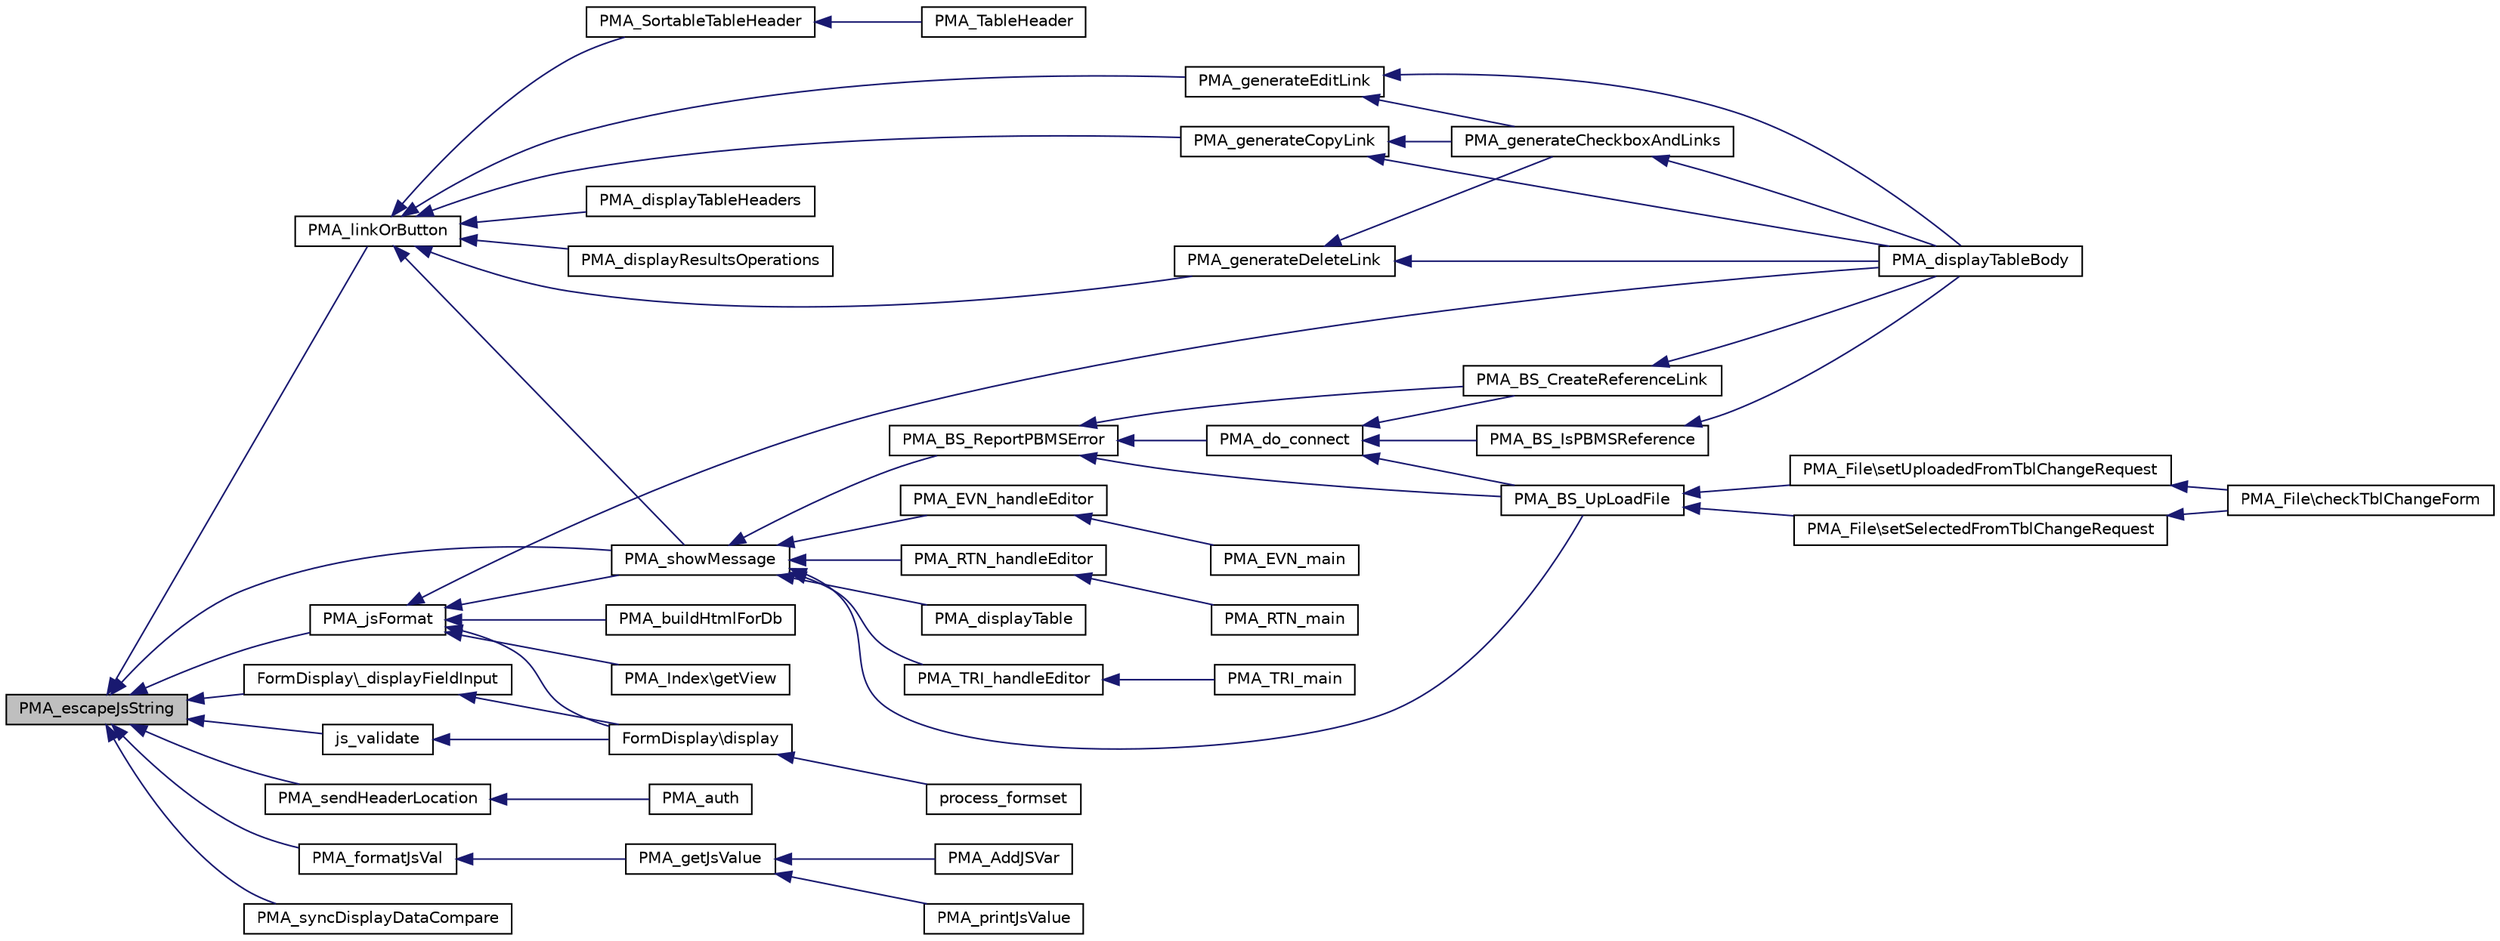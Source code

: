 digraph G
{
  edge [fontname="Helvetica",fontsize="10",labelfontname="Helvetica",labelfontsize="10"];
  node [fontname="Helvetica",fontsize="10",shape=record];
  rankdir="LR";
  Node1 [label="PMA_escapeJsString",height=0.2,width=0.4,color="black", fillcolor="grey75", style="filled" fontcolor="black"];
  Node1 -> Node2 [dir="back",color="midnightblue",fontsize="10",style="solid",fontname="Helvetica"];
  Node2 [label="PMA_showMessage",height=0.2,width=0.4,color="black", fillcolor="white", style="filled",URL="$common_8lib_8php.html#ac856542e67ea0192bc0fc7fd1fb21d09",tooltip="displays the message and the query usually the message is the result of the query executed..."];
  Node2 -> Node3 [dir="back",color="midnightblue",fontsize="10",style="solid",fontname="Helvetica"];
  Node3 [label="PMA_BS_ReportPBMSError",height=0.2,width=0.4,color="black", fillcolor="white", style="filled",URL="$blobstreaming_8lib_8php.html#afd189175fc3a153d7519dc5aae546d50",tooltip="Retrieves and shows PBMS error."];
  Node3 -> Node4 [dir="back",color="midnightblue",fontsize="10",style="solid",fontname="Helvetica"];
  Node4 [label="PMA_do_connect",height=0.2,width=0.4,color="black", fillcolor="white", style="filled",URL="$blobstreaming_8lib_8php.html#a3d8545d55406624bab0917251b4d0105",tooltip="Tries to connect to PBMS server."];
  Node4 -> Node5 [dir="back",color="midnightblue",fontsize="10",style="solid",fontname="Helvetica"];
  Node5 [label="PMA_BS_IsPBMSReference",height=0.2,width=0.4,color="black", fillcolor="white", style="filled",URL="$blobstreaming_8lib_8php.html#a273956962a60db84a31283ba7991c044",tooltip="Checks whether the BLOB reference looks valid."];
  Node5 -> Node6 [dir="back",color="midnightblue",fontsize="10",style="solid",fontname="Helvetica"];
  Node6 [label="PMA_displayTableBody",height=0.2,width=0.4,color="black", fillcolor="white", style="filled",URL="$display__tbl_8lib_8php.html#a584c8e9b54e86afef57d654e60a836ed",tooltip="Displays the body of the results table."];
  Node4 -> Node7 [dir="back",color="midnightblue",fontsize="10",style="solid",fontname="Helvetica"];
  Node7 [label="PMA_BS_CreateReferenceLink",height=0.2,width=0.4,color="black", fillcolor="white", style="filled",URL="$blobstreaming_8lib_8php.html#a87b824dda195c745386060c163ee0bd7"];
  Node7 -> Node6 [dir="back",color="midnightblue",fontsize="10",style="solid",fontname="Helvetica"];
  Node4 -> Node8 [dir="back",color="midnightblue",fontsize="10",style="solid",fontname="Helvetica"];
  Node8 [label="PMA_BS_UpLoadFile",height=0.2,width=0.4,color="black", fillcolor="white", style="filled",URL="$blobstreaming_8lib_8php.html#a987ba4328adf59f089fd1bdc7b04fd32"];
  Node8 -> Node9 [dir="back",color="midnightblue",fontsize="10",style="solid",fontname="Helvetica"];
  Node9 [label="PMA_File\\setUploadedFromTblChangeRequest",height=0.2,width=0.4,color="black", fillcolor="white", style="filled",URL="$classPMA__File.html#a0e92c0b98fa87bca745c52682126ec74",tooltip="public"];
  Node9 -> Node10 [dir="back",color="midnightblue",fontsize="10",style="solid",fontname="Helvetica"];
  Node10 [label="PMA_File\\checkTblChangeForm",height=0.2,width=0.4,color="black", fillcolor="white", style="filled",URL="$classPMA__File.html#a9727b5d6c1e931147b67b6572f59184d",tooltip="checks the superglobals provided if the tbl_change form is submitted and uses the submitted/selected ..."];
  Node8 -> Node11 [dir="back",color="midnightblue",fontsize="10",style="solid",fontname="Helvetica"];
  Node11 [label="PMA_File\\setSelectedFromTblChangeRequest",height=0.2,width=0.4,color="black", fillcolor="white", style="filled",URL="$classPMA__File.html#a5ffe67d6bb949eb4e76a2c6af550bc22",tooltip="sets the name if the file to the one selected in the tbl_change form"];
  Node11 -> Node10 [dir="back",color="midnightblue",fontsize="10",style="solid",fontname="Helvetica"];
  Node3 -> Node7 [dir="back",color="midnightblue",fontsize="10",style="solid",fontname="Helvetica"];
  Node3 -> Node8 [dir="back",color="midnightblue",fontsize="10",style="solid",fontname="Helvetica"];
  Node2 -> Node8 [dir="back",color="midnightblue",fontsize="10",style="solid",fontname="Helvetica"];
  Node2 -> Node12 [dir="back",color="midnightblue",fontsize="10",style="solid",fontname="Helvetica"];
  Node12 [label="PMA_displayTable",height=0.2,width=0.4,color="black", fillcolor="white", style="filled",URL="$display__tbl_8lib_8php.html#ab64d4328beb5bc6b0a62abfa39fb447a",tooltip="Displays a table of results returned by a SQL query."];
  Node2 -> Node13 [dir="back",color="midnightblue",fontsize="10",style="solid",fontname="Helvetica"];
  Node13 [label="PMA_EVN_handleEditor",height=0.2,width=0.4,color="black", fillcolor="white", style="filled",URL="$rte__events_8lib_8php.html#a9eb0f568d20bcb34761a1862b658d094",tooltip="Handles editor requests for adding or editing an item."];
  Node13 -> Node14 [dir="back",color="midnightblue",fontsize="10",style="solid",fontname="Helvetica"];
  Node14 [label="PMA_EVN_main",height=0.2,width=0.4,color="black", fillcolor="white", style="filled",URL="$rte__events_8lib_8php.html#a32e646576e5c66cfc0172efe82baedd3",tooltip="Main function for the events functionality."];
  Node2 -> Node15 [dir="back",color="midnightblue",fontsize="10",style="solid",fontname="Helvetica"];
  Node15 [label="PMA_RTN_handleEditor",height=0.2,width=0.4,color="black", fillcolor="white", style="filled",URL="$rte__routines_8lib_8php.html#a5984f0f939595e2946293d251a03e095",tooltip="Handles editor requests for adding or editing an item."];
  Node15 -> Node16 [dir="back",color="midnightblue",fontsize="10",style="solid",fontname="Helvetica"];
  Node16 [label="PMA_RTN_main",height=0.2,width=0.4,color="black", fillcolor="white", style="filled",URL="$rte__routines_8lib_8php.html#a82a7cafa80bbc1f971939fd5ddc169fc",tooltip="Main function for the routines functionality."];
  Node2 -> Node17 [dir="back",color="midnightblue",fontsize="10",style="solid",fontname="Helvetica"];
  Node17 [label="PMA_TRI_handleEditor",height=0.2,width=0.4,color="black", fillcolor="white", style="filled",URL="$rte__triggers_8lib_8php.html#a1510d564284e1ac5013e2ce2a89a555a",tooltip="Handles editor requests for adding or editing an item."];
  Node17 -> Node18 [dir="back",color="midnightblue",fontsize="10",style="solid",fontname="Helvetica"];
  Node18 [label="PMA_TRI_main",height=0.2,width=0.4,color="black", fillcolor="white", style="filled",URL="$rte__triggers_8lib_8php.html#a9718500ed4111c7d22990addfe65b205",tooltip="Main function for the triggers functionality."];
  Node1 -> Node19 [dir="back",color="midnightblue",fontsize="10",style="solid",fontname="Helvetica"];
  Node19 [label="PMA_linkOrButton",height=0.2,width=0.4,color="black", fillcolor="white", style="filled",URL="$common_8lib_8php.html#a59beb470df32fdd938f89fab0f1dc7a8",tooltip="Displays a link, or a button if the link&#39;s URL is too large, to accommodate some browsers&#39; limitation..."];
  Node19 -> Node2 [dir="back",color="midnightblue",fontsize="10",style="solid",fontname="Helvetica"];
  Node19 -> Node20 [dir="back",color="midnightblue",fontsize="10",style="solid",fontname="Helvetica"];
  Node20 [label="PMA_SortableTableHeader",height=0.2,width=0.4,color="black", fillcolor="white", style="filled",URL="$db__structure_8lib_8php.html#ac7826f8e39d526cdfc8825690d9568e3",tooltip="Creates a clickable column header for table information."];
  Node20 -> Node21 [dir="back",color="midnightblue",fontsize="10",style="solid",fontname="Helvetica"];
  Node21 [label="PMA_TableHeader",height=0.2,width=0.4,color="black", fillcolor="white", style="filled",URL="$db__structure_8lib_8php.html#aee73eb2c5913093e1fe2b6658cbf9379",tooltip="void PMA_TableHeader([bool $db_is_information_schema = false]) display table header (..."];
  Node19 -> Node22 [dir="back",color="midnightblue",fontsize="10",style="solid",fontname="Helvetica"];
  Node22 [label="PMA_displayTableHeaders",height=0.2,width=0.4,color="black", fillcolor="white", style="filled",URL="$display__tbl_8lib_8php.html#aae4044b44dccb4059685ea603dc52e9e",tooltip="Displays the headers of the results table."];
  Node19 -> Node23 [dir="back",color="midnightblue",fontsize="10",style="solid",fontname="Helvetica"];
  Node23 [label="PMA_displayResultsOperations",height=0.2,width=0.4,color="black", fillcolor="white", style="filled",URL="$display__tbl_8lib_8php.html#ae2492e765f90454848fba297d5c447b5",tooltip="Displays operations that are available on results."];
  Node19 -> Node24 [dir="back",color="midnightblue",fontsize="10",style="solid",fontname="Helvetica"];
  Node24 [label="PMA_generateEditLink",height=0.2,width=0.4,color="black", fillcolor="white", style="filled",URL="$display__tbl_8lib_8php.html#a190ba11500e9a695a3ca69237db6bfd5",tooltip="Generates an Edit link."];
  Node24 -> Node6 [dir="back",color="midnightblue",fontsize="10",style="solid",fontname="Helvetica"];
  Node24 -> Node25 [dir="back",color="midnightblue",fontsize="10",style="solid",fontname="Helvetica"];
  Node25 [label="PMA_generateCheckboxAndLinks",height=0.2,width=0.4,color="black", fillcolor="white", style="filled",URL="$display__tbl_8lib_8php.html#aa2941a0e12aa16299a69a68c06c1ef12",tooltip="Generates checkbox and links at some position (left or right) (only called for horizontal mode)..."];
  Node25 -> Node6 [dir="back",color="midnightblue",fontsize="10",style="solid",fontname="Helvetica"];
  Node19 -> Node26 [dir="back",color="midnightblue",fontsize="10",style="solid",fontname="Helvetica"];
  Node26 [label="PMA_generateCopyLink",height=0.2,width=0.4,color="black", fillcolor="white", style="filled",URL="$display__tbl_8lib_8php.html#adc1b5b053b31424721b0fd20834628dd",tooltip="Generates an Copy link."];
  Node26 -> Node6 [dir="back",color="midnightblue",fontsize="10",style="solid",fontname="Helvetica"];
  Node26 -> Node25 [dir="back",color="midnightblue",fontsize="10",style="solid",fontname="Helvetica"];
  Node19 -> Node27 [dir="back",color="midnightblue",fontsize="10",style="solid",fontname="Helvetica"];
  Node27 [label="PMA_generateDeleteLink",height=0.2,width=0.4,color="black", fillcolor="white", style="filled",URL="$display__tbl_8lib_8php.html#af7694e01ef98776d596b3a5a86b4f028",tooltip="Generates a Delete link."];
  Node27 -> Node6 [dir="back",color="midnightblue",fontsize="10",style="solid",fontname="Helvetica"];
  Node27 -> Node25 [dir="back",color="midnightblue",fontsize="10",style="solid",fontname="Helvetica"];
  Node1 -> Node28 [dir="back",color="midnightblue",fontsize="10",style="solid",fontname="Helvetica"];
  Node28 [label="PMA_sendHeaderLocation",height=0.2,width=0.4,color="black", fillcolor="white", style="filled",URL="$core_8lib_8php.html#aec01a2e642427f2c036b45e59630b6b0",tooltip="Send HTTP header, taking IIS limits into account (600 seems ok)"];
  Node28 -> Node29 [dir="back",color="midnightblue",fontsize="10",style="solid",fontname="Helvetica"];
  Node29 [label="PMA_auth",height=0.2,width=0.4,color="black", fillcolor="white", style="filled",URL="$http_8auth_8lib_8php.html#a7b36f9e978b1a9bc56724c5484a2d8b9",tooltip="Displays authentication form."];
  Node1 -> Node30 [dir="back",color="midnightblue",fontsize="10",style="solid",fontname="Helvetica"];
  Node30 [label="FormDisplay\\_displayFieldInput",height=0.2,width=0.4,color="black", fillcolor="white", style="filled",URL="$classFormDisplay.html#a1b96d0630084b158c5d3b4f40c0647d8",tooltip="Prepares data for input field display and outputs HTML code."];
  Node30 -> Node31 [dir="back",color="midnightblue",fontsize="10",style="solid",fontname="Helvetica"];
  Node31 [label="FormDisplay\\display",height=0.2,width=0.4,color="black", fillcolor="white", style="filled",URL="$classFormDisplay.html#a51ce2f78d5b03fbff31e861fbb342d54",tooltip="Outputs HTML for forms."];
  Node31 -> Node32 [dir="back",color="midnightblue",fontsize="10",style="solid",fontname="Helvetica"];
  Node32 [label="process_formset",height=0.2,width=0.4,color="black", fillcolor="white", style="filled",URL="$form__processing_8lib_8php.html#a5e8f18d9567ad7721a7d713dffea63a1",tooltip="Processes forms registered in $form_display, handles error correction."];
  Node1 -> Node33 [dir="back",color="midnightblue",fontsize="10",style="solid",fontname="Helvetica"];
  Node33 [label="js_validate",height=0.2,width=0.4,color="black", fillcolor="white", style="filled",URL="$FormDisplay_8tpl_8php.html#ac05cac991b804a12fb20fcf61d626729",tooltip="Appends JS validation code to $js_array."];
  Node33 -> Node31 [dir="back",color="midnightblue",fontsize="10",style="solid",fontname="Helvetica"];
  Node1 -> Node34 [dir="back",color="midnightblue",fontsize="10",style="solid",fontname="Helvetica"];
  Node34 [label="PMA_jsFormat",height=0.2,width=0.4,color="black", fillcolor="white", style="filled",URL="$js__escape_8lib_8php.html#adefa5e0c287e2534fb2d5a518cebc968",tooltip="Format a string so it can be a string inside JavaScript code inside an eventhandler (onclick..."];
  Node34 -> Node35 [dir="back",color="midnightblue",fontsize="10",style="solid",fontname="Helvetica"];
  Node35 [label="PMA_buildHtmlForDb",height=0.2,width=0.4,color="black", fillcolor="white", style="filled",URL="$build__html__for__db_8lib_8php.html#aef03e2848a8cf594b7eb24da2cb0bb7e"];
  Node34 -> Node2 [dir="back",color="midnightblue",fontsize="10",style="solid",fontname="Helvetica"];
  Node34 -> Node6 [dir="back",color="midnightblue",fontsize="10",style="solid",fontname="Helvetica"];
  Node34 -> Node31 [dir="back",color="midnightblue",fontsize="10",style="solid",fontname="Helvetica"];
  Node34 -> Node36 [dir="back",color="midnightblue",fontsize="10",style="solid",fontname="Helvetica"];
  Node36 [label="PMA_Index\\getView",height=0.2,width=0.4,color="black", fillcolor="white", style="filled",URL="$classPMA__Index.html#a0e8e4c5b27a81347e8b81c74fd8a091c",tooltip="Show index data."];
  Node1 -> Node37 [dir="back",color="midnightblue",fontsize="10",style="solid",fontname="Helvetica"];
  Node37 [label="PMA_formatJsVal",height=0.2,width=0.4,color="black", fillcolor="white", style="filled",URL="$js__escape_8lib_8php.html#ac05b80360cf36b26aebfc070dbe1be7d",tooltip="Formats a value for javascript code."];
  Node37 -> Node38 [dir="back",color="midnightblue",fontsize="10",style="solid",fontname="Helvetica"];
  Node38 [label="PMA_getJsValue",height=0.2,width=0.4,color="black", fillcolor="white", style="filled",URL="$js__escape_8lib_8php.html#a44a303f2823e39aff70e3767e87aab23",tooltip="Formats an javascript assignment with proper escaping of a value and support for assigning array of s..."];
  Node38 -> Node39 [dir="back",color="midnightblue",fontsize="10",style="solid",fontname="Helvetica"];
  Node39 [label="PMA_AddJSVar",height=0.2,width=0.4,color="black", fillcolor="white", style="filled",URL="$core_8lib_8php.html#aa955beb8be3e7145b6d097ad7b3800fe",tooltip="Adds JS code snippet for variable assignment to be displayed by header.inc.php."];
  Node38 -> Node40 [dir="back",color="midnightblue",fontsize="10",style="solid",fontname="Helvetica"];
  Node40 [label="PMA_printJsValue",height=0.2,width=0.4,color="black", fillcolor="white", style="filled",URL="$js__escape_8lib_8php.html#ad4e8049d887ad45d7205d73dfae1596c",tooltip="Prints an javascript assignment with proper escaping of a value and support for assigning array of st..."];
  Node1 -> Node41 [dir="back",color="midnightblue",fontsize="10",style="solid",fontname="Helvetica"];
  Node41 [label="PMA_syncDisplayDataCompare",height=0.2,width=0.4,color="black", fillcolor="white", style="filled",URL="$server__synchronize_8lib_8php.html#aaa5186d6ff86a8a817460fccfb4fb2f3",tooltip="Prints table row."];
}
